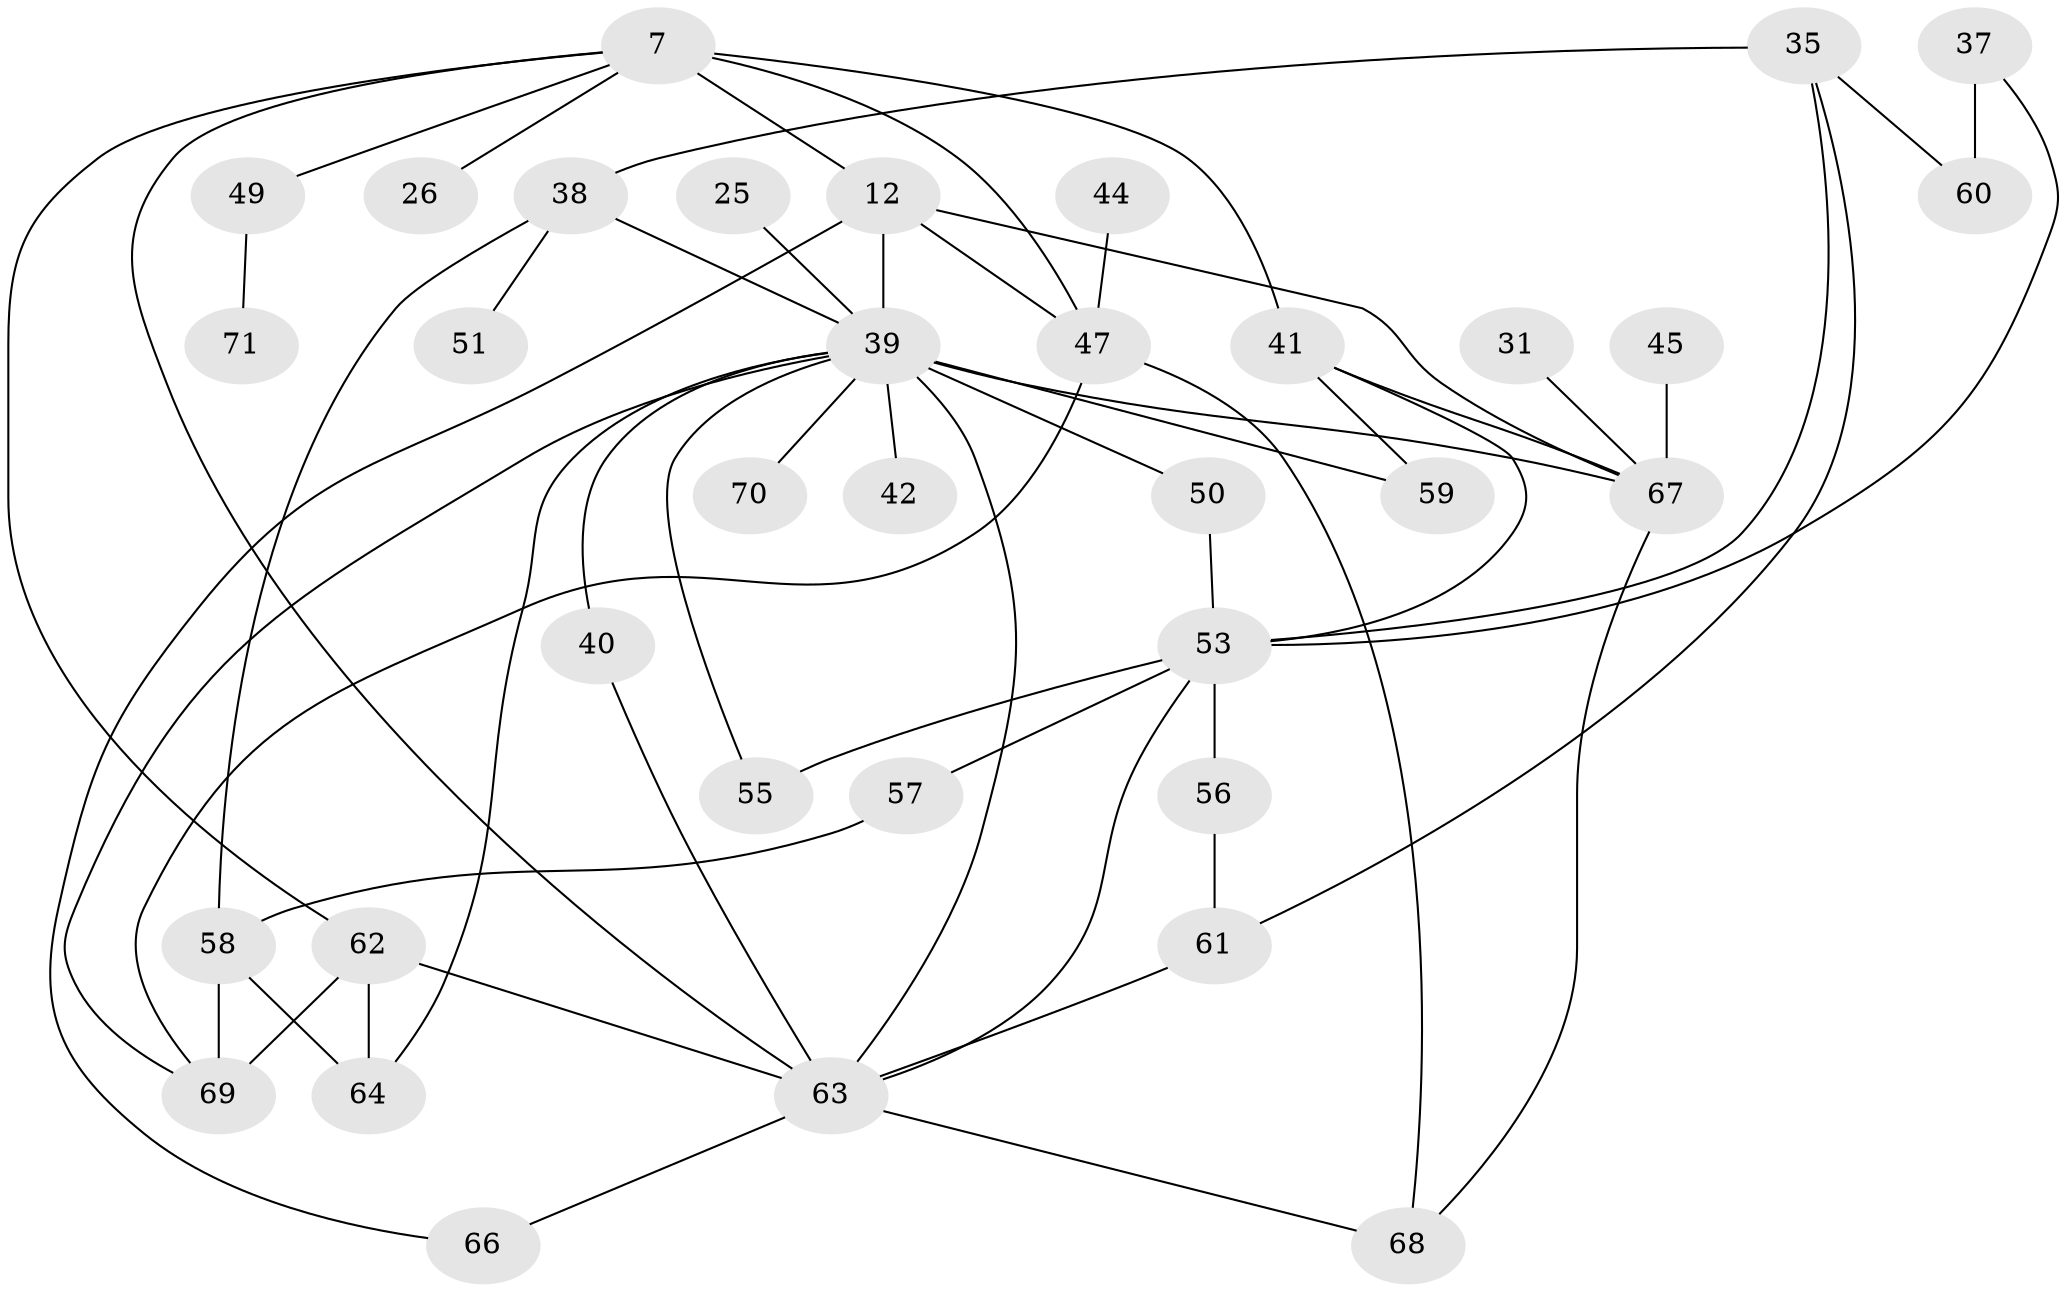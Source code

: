 // original degree distribution, {5: 0.08450704225352113, 6: 0.028169014084507043, 4: 0.16901408450704225, 2: 0.323943661971831, 10: 0.014084507042253521, 3: 0.2112676056338028, 8: 0.014084507042253521, 1: 0.15492957746478872}
// Generated by graph-tools (version 1.1) at 2025/41/03/09/25 04:41:36]
// undirected, 35 vertices, 57 edges
graph export_dot {
graph [start="1"]
  node [color=gray90,style=filled];
  7;
  12 [super="+5"];
  25;
  26;
  31;
  35;
  37;
  38;
  39 [super="+9+21+24+3+34"];
  40 [super="+32"];
  41 [super="+33"];
  42;
  44;
  45;
  47 [super="+15+17"];
  49 [super="+20"];
  50;
  51;
  53 [super="+19"];
  55;
  56;
  57;
  58 [super="+52"];
  59;
  60 [super="+36"];
  61;
  62 [super="+43"];
  63 [super="+22+27+46"];
  64 [super="+16+6"];
  66;
  67 [super="+48+54+65"];
  68 [super="+30"];
  69 [super="+29"];
  70;
  71;
  7 -- 12 [weight=3];
  7 -- 26;
  7 -- 47;
  7 -- 41;
  7 -- 49;
  7 -- 62;
  7 -- 63 [weight=2];
  12 -- 47;
  12 -- 67 [weight=2];
  12 -- 66;
  12 -- 39 [weight=2];
  25 -- 39;
  31 -- 67;
  35 -- 38;
  35 -- 61;
  35 -- 60;
  35 -- 53;
  37 -- 60 [weight=2];
  37 -- 53;
  38 -- 51;
  38 -- 58 [weight=2];
  38 -- 39;
  39 -- 70;
  39 -- 50;
  39 -- 55;
  39 -- 59;
  39 -- 67 [weight=3];
  39 -- 69;
  39 -- 64;
  39 -- 42;
  39 -- 63 [weight=2];
  39 -- 40;
  40 -- 63;
  41 -- 53 [weight=2];
  41 -- 67;
  41 -- 59;
  44 -- 47;
  45 -- 67;
  47 -- 68;
  47 -- 69;
  49 -- 71;
  50 -- 53;
  53 -- 55;
  53 -- 56;
  53 -- 57;
  53 -- 63;
  56 -- 61;
  57 -- 58;
  58 -- 69;
  58 -- 64;
  61 -- 63;
  62 -- 63;
  62 -- 64;
  62 -- 69 [weight=2];
  63 -- 66;
  63 -- 68;
  67 -- 68;
}
